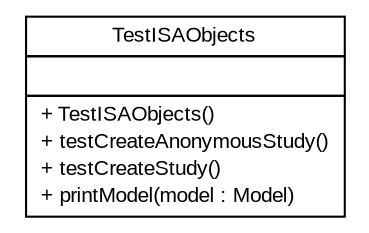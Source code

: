 #!/usr/local/bin/dot
#
# Class diagram 
# Generated by UmlGraph version 4.6 (http://www.spinellis.gr/sw/umlgraph)
#

digraph G {
	edge [fontname="arial",fontsize=10,labelfontname="arial",labelfontsize=10];
	node [fontname="arial",fontsize=10,shape=plaintext];
	// net.toxbank.isa.test.TestISAObjects
	c0 [label=<<table border="0" cellborder="1" cellspacing="0" cellpadding="2" port="p" href="./TestISAObjects.html">
		<tr><td><table border="0" cellspacing="0" cellpadding="1">
			<tr><td> TestISAObjects </td></tr>
		</table></td></tr>
		<tr><td><table border="0" cellspacing="0" cellpadding="1">
			<tr><td align="left">  </td></tr>
		</table></td></tr>
		<tr><td><table border="0" cellspacing="0" cellpadding="1">
			<tr><td align="left"> + TestISAObjects() </td></tr>
			<tr><td align="left"> + testCreateAnonymousStudy() </td></tr>
			<tr><td align="left"> + testCreateStudy() </td></tr>
			<tr><td align="left"> + printModel(model : Model) </td></tr>
		</table></td></tr>
		</table>>, fontname="arial", fontcolor="black", fontsize=10.0];
}

